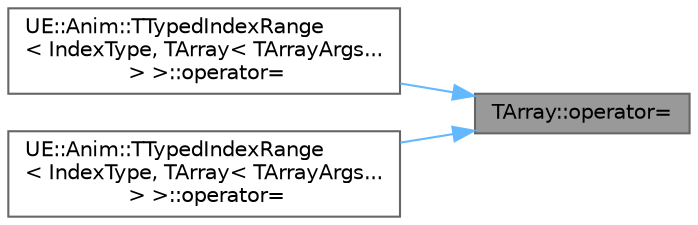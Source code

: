digraph "TArray::operator="
{
 // INTERACTIVE_SVG=YES
 // LATEX_PDF_SIZE
  bgcolor="transparent";
  edge [fontname=Helvetica,fontsize=10,labelfontname=Helvetica,labelfontsize=10];
  node [fontname=Helvetica,fontsize=10,shape=box,height=0.2,width=0.4];
  rankdir="RL";
  Node1 [id="Node000001",label="TArray::operator=",height=0.2,width=0.4,color="gray40", fillcolor="grey60", style="filled", fontcolor="black",tooltip="Initializer list assignment operator."];
  Node1 -> Node2 [id="edge1_Node000001_Node000002",dir="back",color="steelblue1",style="solid",tooltip=" "];
  Node2 [id="Node000002",label="UE::Anim::TTypedIndexRange\l\< IndexType, TArray\< TArrayArgs...\l \> \>::operator=",height=0.2,width=0.4,color="grey40", fillcolor="white", style="filled",URL="$d5/d7d/classUE_1_1Anim_1_1TTypedIndexRange.html#a9b843a9e641ae1f7900e1c4ab18aafa3",tooltip=" "];
  Node1 -> Node3 [id="edge2_Node000001_Node000003",dir="back",color="steelblue1",style="solid",tooltip=" "];
  Node3 [id="Node000003",label="UE::Anim::TTypedIndexRange\l\< IndexType, TArray\< TArrayArgs...\l \> \>::operator=",height=0.2,width=0.4,color="grey40", fillcolor="white", style="filled",URL="$d5/d7d/classUE_1_1Anim_1_1TTypedIndexRange.html#aa4baa4518cddbcfc6aab447f9c8873a8",tooltip=" "];
}
